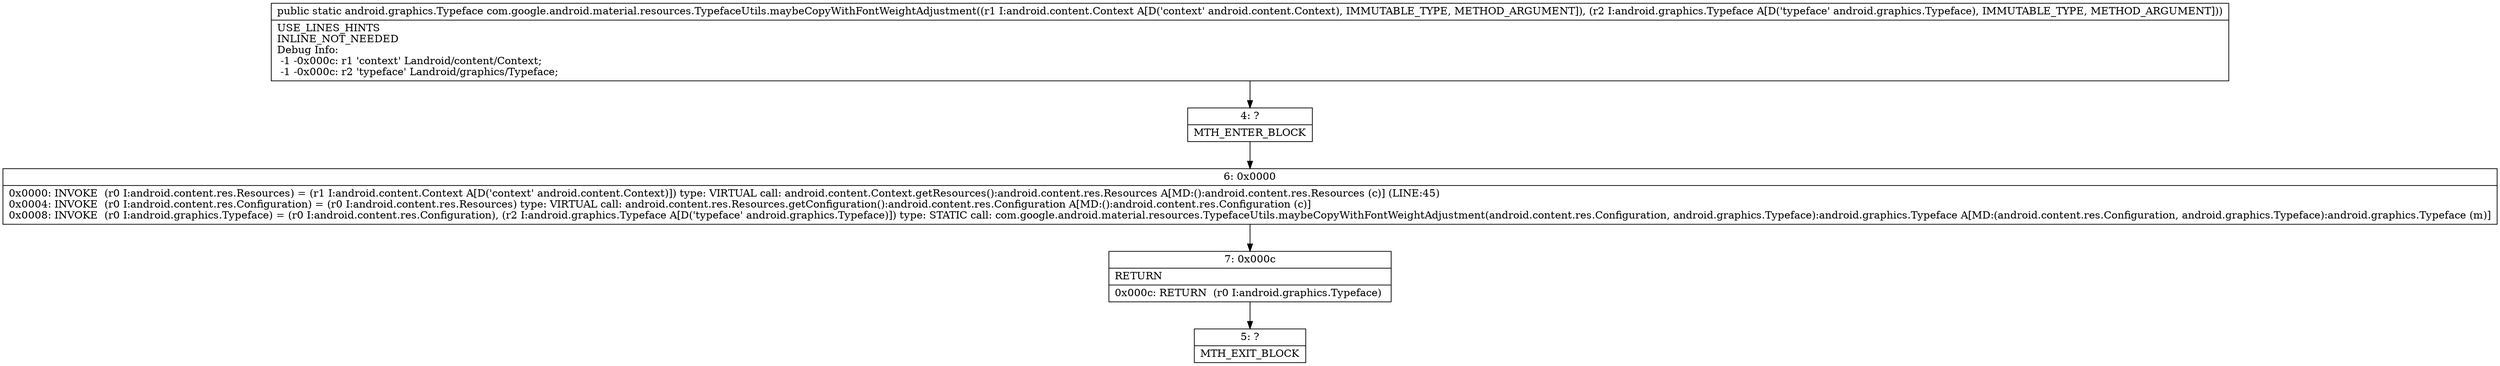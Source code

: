 digraph "CFG forcom.google.android.material.resources.TypefaceUtils.maybeCopyWithFontWeightAdjustment(Landroid\/content\/Context;Landroid\/graphics\/Typeface;)Landroid\/graphics\/Typeface;" {
Node_4 [shape=record,label="{4\:\ ?|MTH_ENTER_BLOCK\l}"];
Node_6 [shape=record,label="{6\:\ 0x0000|0x0000: INVOKE  (r0 I:android.content.res.Resources) = (r1 I:android.content.Context A[D('context' android.content.Context)]) type: VIRTUAL call: android.content.Context.getResources():android.content.res.Resources A[MD:():android.content.res.Resources (c)] (LINE:45)\l0x0004: INVOKE  (r0 I:android.content.res.Configuration) = (r0 I:android.content.res.Resources) type: VIRTUAL call: android.content.res.Resources.getConfiguration():android.content.res.Configuration A[MD:():android.content.res.Configuration (c)]\l0x0008: INVOKE  (r0 I:android.graphics.Typeface) = (r0 I:android.content.res.Configuration), (r2 I:android.graphics.Typeface A[D('typeface' android.graphics.Typeface)]) type: STATIC call: com.google.android.material.resources.TypefaceUtils.maybeCopyWithFontWeightAdjustment(android.content.res.Configuration, android.graphics.Typeface):android.graphics.Typeface A[MD:(android.content.res.Configuration, android.graphics.Typeface):android.graphics.Typeface (m)]\l}"];
Node_7 [shape=record,label="{7\:\ 0x000c|RETURN\l|0x000c: RETURN  (r0 I:android.graphics.Typeface) \l}"];
Node_5 [shape=record,label="{5\:\ ?|MTH_EXIT_BLOCK\l}"];
MethodNode[shape=record,label="{public static android.graphics.Typeface com.google.android.material.resources.TypefaceUtils.maybeCopyWithFontWeightAdjustment((r1 I:android.content.Context A[D('context' android.content.Context), IMMUTABLE_TYPE, METHOD_ARGUMENT]), (r2 I:android.graphics.Typeface A[D('typeface' android.graphics.Typeface), IMMUTABLE_TYPE, METHOD_ARGUMENT]))  | USE_LINES_HINTS\lINLINE_NOT_NEEDED\lDebug Info:\l  \-1 \-0x000c: r1 'context' Landroid\/content\/Context;\l  \-1 \-0x000c: r2 'typeface' Landroid\/graphics\/Typeface;\l}"];
MethodNode -> Node_4;Node_4 -> Node_6;
Node_6 -> Node_7;
Node_7 -> Node_5;
}

